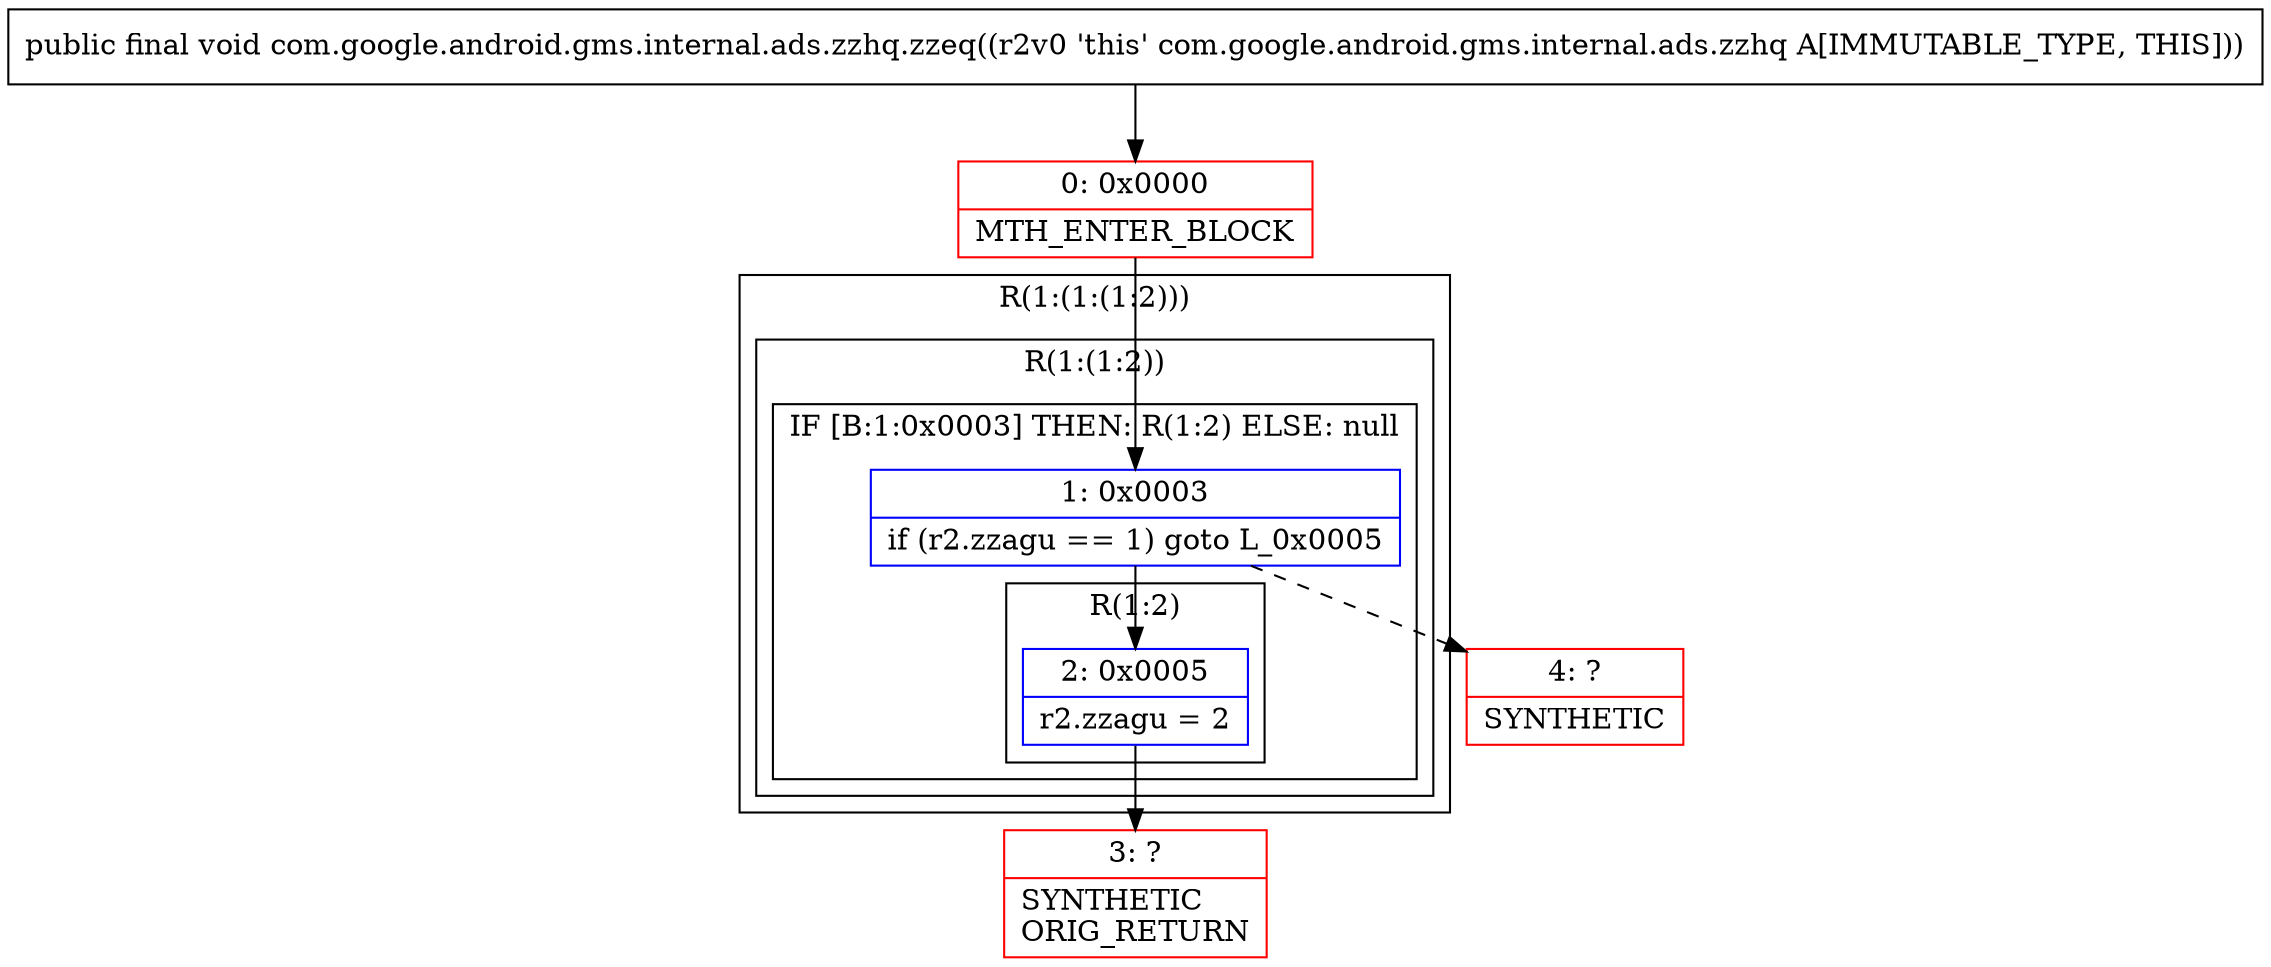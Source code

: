 digraph "CFG forcom.google.android.gms.internal.ads.zzhq.zzeq()V" {
subgraph cluster_Region_457658681 {
label = "R(1:(1:(1:2)))";
node [shape=record,color=blue];
subgraph cluster_Region_1020209333 {
label = "R(1:(1:2))";
node [shape=record,color=blue];
subgraph cluster_IfRegion_629656399 {
label = "IF [B:1:0x0003] THEN: R(1:2) ELSE: null";
node [shape=record,color=blue];
Node_1 [shape=record,label="{1\:\ 0x0003|if (r2.zzagu == 1) goto L_0x0005\l}"];
subgraph cluster_Region_623025748 {
label = "R(1:2)";
node [shape=record,color=blue];
Node_2 [shape=record,label="{2\:\ 0x0005|r2.zzagu = 2\l}"];
}
}
}
}
Node_0 [shape=record,color=red,label="{0\:\ 0x0000|MTH_ENTER_BLOCK\l}"];
Node_3 [shape=record,color=red,label="{3\:\ ?|SYNTHETIC\lORIG_RETURN\l}"];
Node_4 [shape=record,color=red,label="{4\:\ ?|SYNTHETIC\l}"];
MethodNode[shape=record,label="{public final void com.google.android.gms.internal.ads.zzhq.zzeq((r2v0 'this' com.google.android.gms.internal.ads.zzhq A[IMMUTABLE_TYPE, THIS])) }"];
MethodNode -> Node_0;
Node_1 -> Node_2;
Node_1 -> Node_4[style=dashed];
Node_2 -> Node_3;
Node_0 -> Node_1;
}

